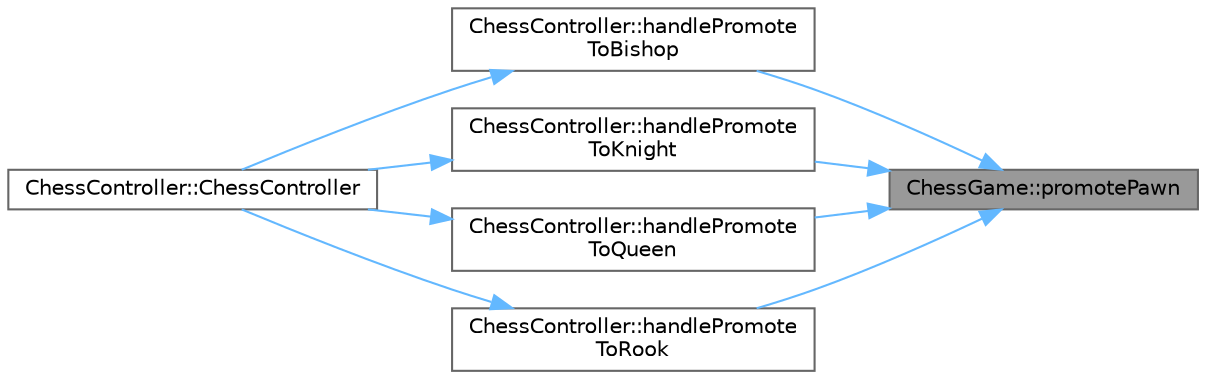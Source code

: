 digraph "ChessGame::promotePawn"
{
 // LATEX_PDF_SIZE
  bgcolor="transparent";
  edge [fontname=Helvetica,fontsize=10,labelfontname=Helvetica,labelfontsize=10];
  node [fontname=Helvetica,fontsize=10,shape=box,height=0.2,width=0.4];
  rankdir="RL";
  Node1 [id="Node000001",label="ChessGame::promotePawn",height=0.2,width=0.4,color="gray40", fillcolor="grey60", style="filled", fontcolor="black",tooltip="Promotes a pawn to the specified piece type."];
  Node1 -> Node2 [id="edge1_Node000001_Node000002",dir="back",color="steelblue1",style="solid",tooltip=" "];
  Node2 [id="Node000002",label="ChessController::handlePromote\lToBishop",height=0.2,width=0.4,color="grey40", fillcolor="white", style="filled",URL="$class_chess_controller.html#a1ef391574537c77e05facc3a4623c388",tooltip="Slot to handle promoting a pawn to a bishop."];
  Node2 -> Node3 [id="edge2_Node000002_Node000003",dir="back",color="steelblue1",style="solid",tooltip=" "];
  Node3 [id="Node000003",label="ChessController::ChessController",height=0.2,width=0.4,color="grey40", fillcolor="white", style="filled",URL="$class_chess_controller.html#a1a5ce0f8a8706dd670b8da59e3f4d0d3",tooltip="Constructor for ChessController."];
  Node1 -> Node4 [id="edge3_Node000001_Node000004",dir="back",color="steelblue1",style="solid",tooltip=" "];
  Node4 [id="Node000004",label="ChessController::handlePromote\lToKnight",height=0.2,width=0.4,color="grey40", fillcolor="white", style="filled",URL="$class_chess_controller.html#aa5bf2e2638621609aaf5f79c9a7621c9",tooltip="Slot to handle promoting a pawn to a knight."];
  Node4 -> Node3 [id="edge4_Node000004_Node000003",dir="back",color="steelblue1",style="solid",tooltip=" "];
  Node1 -> Node5 [id="edge5_Node000001_Node000005",dir="back",color="steelblue1",style="solid",tooltip=" "];
  Node5 [id="Node000005",label="ChessController::handlePromote\lToQueen",height=0.2,width=0.4,color="grey40", fillcolor="white", style="filled",URL="$class_chess_controller.html#ad281d64ec4c63ad737edff6f76c62182",tooltip="Slot to handle promoting a pawn to a queen."];
  Node5 -> Node3 [id="edge6_Node000005_Node000003",dir="back",color="steelblue1",style="solid",tooltip=" "];
  Node1 -> Node6 [id="edge7_Node000001_Node000006",dir="back",color="steelblue1",style="solid",tooltip=" "];
  Node6 [id="Node000006",label="ChessController::handlePromote\lToRook",height=0.2,width=0.4,color="grey40", fillcolor="white", style="filled",URL="$class_chess_controller.html#a31f9d1b347d44627572370863fe0b67c",tooltip="Slot to handle promoting a pawn to a rook."];
  Node6 -> Node3 [id="edge8_Node000006_Node000003",dir="back",color="steelblue1",style="solid",tooltip=" "];
}
